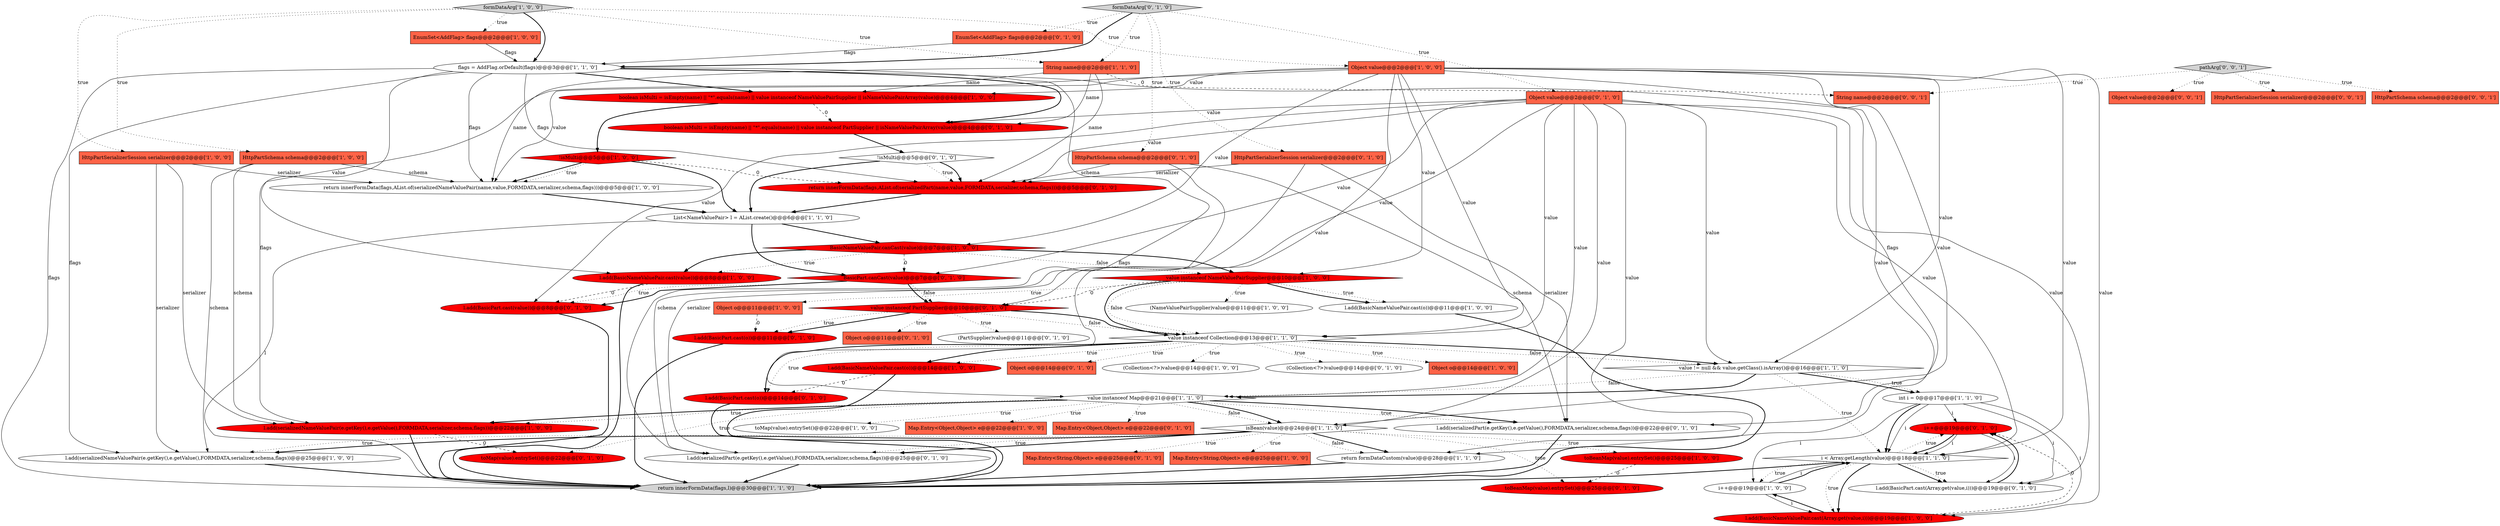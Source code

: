 digraph {
41 [style = filled, label = "Object o@@@11@@@['0', '1', '0']", fillcolor = tomato, shape = box image = "AAA0AAABBB2BBB"];
54 [style = filled, label = "l.add(BasicPart.cast(o))@@@14@@@['0', '1', '0']", fillcolor = red, shape = ellipse image = "AAA1AAABBB2BBB"];
50 [style = filled, label = "!isMulti@@@5@@@['0', '1', '0']", fillcolor = white, shape = diamond image = "AAA0AAABBB2BBB"];
30 [style = filled, label = "l.add(serializedNameValuePair(e.getKey(),e.getValue(),FORMDATA,serializer,schema,flags))@@@22@@@['1', '0', '0']", fillcolor = red, shape = ellipse image = "AAA1AAABBB1BBB"];
43 [style = filled, label = "l.add(serializedPart(e.getKey(),e.getValue(),FORMDATA,serializer,schema,flags))@@@25@@@['0', '1', '0']", fillcolor = white, shape = ellipse image = "AAA0AAABBB2BBB"];
21 [style = filled, label = "formDataArg['1', '0', '0']", fillcolor = lightgray, shape = diamond image = "AAA0AAABBB1BBB"];
48 [style = filled, label = "(Collection<?>)value@@@14@@@['0', '1', '0']", fillcolor = white, shape = ellipse image = "AAA0AAABBB2BBB"];
56 [style = filled, label = "BasicPart.canCast(value)@@@7@@@['0', '1', '0']", fillcolor = red, shape = diamond image = "AAA1AAABBB2BBB"];
36 [style = filled, label = "HttpPartSchema schema@@@2@@@['0', '1', '0']", fillcolor = tomato, shape = box image = "AAA0AAABBB2BBB"];
44 [style = filled, label = "Map.Entry<Object,Object> e@@@22@@@['0', '1', '0']", fillcolor = tomato, shape = box image = "AAA0AAABBB2BBB"];
13 [style = filled, label = "int i = 0@@@17@@@['1', '1', '0']", fillcolor = white, shape = ellipse image = "AAA0AAABBB1BBB"];
55 [style = filled, label = "HttpPartSerializerSession serializer@@@2@@@['0', '1', '0']", fillcolor = tomato, shape = box image = "AAA0AAABBB2BBB"];
14 [style = filled, label = "value instanceof Map@@@21@@@['1', '1', '0']", fillcolor = white, shape = diamond image = "AAA0AAABBB1BBB"];
12 [style = filled, label = "value instanceof Collection@@@13@@@['1', '1', '0']", fillcolor = white, shape = diamond image = "AAA0AAABBB1BBB"];
58 [style = filled, label = "i++@@@19@@@['0', '1', '0']", fillcolor = red, shape = ellipse image = "AAA1AAABBB2BBB"];
45 [style = filled, label = "l.add(BasicPart.cast(o))@@@11@@@['0', '1', '0']", fillcolor = red, shape = ellipse image = "AAA1AAABBB2BBB"];
53 [style = filled, label = "return innerFormData(flags,AList.of(serializedPart(name,value,FORMDATA,serializer,schema,flags)))@@@5@@@['0', '1', '0']", fillcolor = red, shape = ellipse image = "AAA1AAABBB2BBB"];
38 [style = filled, label = "l.add(BasicPart.cast(value))@@@8@@@['0', '1', '0']", fillcolor = red, shape = ellipse image = "AAA1AAABBB2BBB"];
11 [style = filled, label = "l.add(serializedNameValuePair(e.getKey(),e.getValue(),FORMDATA,serializer,schema,flags))@@@25@@@['1', '0', '0']", fillcolor = white, shape = ellipse image = "AAA0AAABBB1BBB"];
64 [style = filled, label = "Object value@@@2@@@['0', '0', '1']", fillcolor = tomato, shape = box image = "AAA0AAABBB3BBB"];
5 [style = filled, label = "return innerFormData(flags,AList.of(serializedNameValuePair(name,value,FORMDATA,serializer,schema,flags)))@@@5@@@['1', '0', '0']", fillcolor = white, shape = ellipse image = "AAA0AAABBB1BBB"];
24 [style = filled, label = "Object o@@@14@@@['1', '0', '0']", fillcolor = tomato, shape = box image = "AAA0AAABBB1BBB"];
62 [style = filled, label = "pathArg['0', '0', '1']", fillcolor = lightgray, shape = diamond image = "AAA0AAABBB3BBB"];
29 [style = filled, label = "i++@@@19@@@['1', '0', '0']", fillcolor = white, shape = ellipse image = "AAA0AAABBB1BBB"];
42 [style = filled, label = "(PartSupplier)value@@@11@@@['0', '1', '0']", fillcolor = white, shape = ellipse image = "AAA0AAABBB2BBB"];
32 [style = filled, label = "l.add(BasicNameValuePair.cast(Array.get(value,i)))@@@19@@@['1', '0', '0']", fillcolor = red, shape = ellipse image = "AAA1AAABBB1BBB"];
49 [style = filled, label = "Object o@@@14@@@['0', '1', '0']", fillcolor = tomato, shape = box image = "AAA0AAABBB2BBB"];
8 [style = filled, label = "l.add(BasicNameValuePair.cast(o))@@@11@@@['1', '0', '0']", fillcolor = white, shape = ellipse image = "AAA0AAABBB1BBB"];
59 [style = filled, label = "boolean isMulti = isEmpty(name) || \"*\".equals(name) || value instanceof PartSupplier || isNameValuePairArray(value)@@@4@@@['0', '1', '0']", fillcolor = red, shape = ellipse image = "AAA1AAABBB2BBB"];
17 [style = filled, label = "EnumSet<AddFlag> flags@@@2@@@['1', '0', '0']", fillcolor = tomato, shape = box image = "AAA0AAABBB1BBB"];
33 [style = filled, label = "isBean(value)@@@24@@@['1', '1', '0']", fillcolor = white, shape = diamond image = "AAA0AAABBB1BBB"];
34 [style = filled, label = "BasicNameValuePair.canCast(value)@@@7@@@['1', '0', '0']", fillcolor = red, shape = diamond image = "AAA1AAABBB1BBB"];
22 [style = filled, label = "i < Array.getLength(value)@@@18@@@['1', '1', '0']", fillcolor = white, shape = diamond image = "AAA0AAABBB1BBB"];
51 [style = filled, label = "l.add(serializedPart(e.getKey(),e.getValue(),FORMDATA,serializer,schema,flags))@@@22@@@['0', '1', '0']", fillcolor = white, shape = ellipse image = "AAA0AAABBB2BBB"];
26 [style = filled, label = "Object o@@@11@@@['1', '0', '0']", fillcolor = tomato, shape = box image = "AAA1AAABBB1BBB"];
25 [style = filled, label = "String name@@@2@@@['1', '1', '0']", fillcolor = tomato, shape = box image = "AAA0AAABBB1BBB"];
39 [style = filled, label = "value instanceof PartSupplier@@@10@@@['0', '1', '0']", fillcolor = red, shape = diamond image = "AAA1AAABBB2BBB"];
4 [style = filled, label = "flags = AddFlag.orDefault(flags)@@@3@@@['1', '1', '0']", fillcolor = white, shape = ellipse image = "AAA0AAABBB1BBB"];
3 [style = filled, label = "HttpPartSchema schema@@@2@@@['1', '0', '0']", fillcolor = tomato, shape = box image = "AAA0AAABBB1BBB"];
1 [style = filled, label = "(NameValuePairSupplier)value@@@11@@@['1', '0', '0']", fillcolor = white, shape = ellipse image = "AAA0AAABBB1BBB"];
18 [style = filled, label = "List<NameValuePair> l = AList.create()@@@6@@@['1', '1', '0']", fillcolor = white, shape = ellipse image = "AAA0AAABBB1BBB"];
15 [style = filled, label = "value instanceof NameValuePairSupplier@@@10@@@['1', '0', '0']", fillcolor = red, shape = diamond image = "AAA1AAABBB1BBB"];
2 [style = filled, label = "boolean isMulti = isEmpty(name) || \"*\".equals(name) || value instanceof NameValuePairSupplier || isNameValuePairArray(value)@@@4@@@['1', '0', '0']", fillcolor = red, shape = ellipse image = "AAA1AAABBB1BBB"];
0 [style = filled, label = "toMap(value).entrySet()@@@22@@@['1', '0', '0']", fillcolor = white, shape = ellipse image = "AAA0AAABBB1BBB"];
23 [style = filled, label = "Object value@@@2@@@['1', '0', '0']", fillcolor = tomato, shape = box image = "AAA0AAABBB1BBB"];
35 [style = filled, label = "return innerFormData(flags,l)@@@30@@@['1', '1', '0']", fillcolor = lightgray, shape = ellipse image = "AAA0AAABBB1BBB"];
27 [style = filled, label = "return formDataCustom(value)@@@28@@@['1', '1', '0']", fillcolor = white, shape = ellipse image = "AAA0AAABBB1BBB"];
31 [style = filled, label = "!isMulti@@@5@@@['1', '0', '0']", fillcolor = red, shape = diamond image = "AAA1AAABBB1BBB"];
52 [style = filled, label = "Object value@@@2@@@['0', '1', '0']", fillcolor = tomato, shape = box image = "AAA0AAABBB2BBB"];
65 [style = filled, label = "String name@@@2@@@['0', '0', '1']", fillcolor = tomato, shape = box image = "AAA0AAABBB3BBB"];
40 [style = filled, label = "Map.Entry<String,Object> e@@@25@@@['0', '1', '0']", fillcolor = tomato, shape = box image = "AAA0AAABBB2BBB"];
19 [style = filled, label = "l.add(BasicNameValuePair.cast(value))@@@8@@@['1', '0', '0']", fillcolor = red, shape = ellipse image = "AAA1AAABBB1BBB"];
46 [style = filled, label = "toBeanMap(value).entrySet()@@@25@@@['0', '1', '0']", fillcolor = red, shape = ellipse image = "AAA1AAABBB2BBB"];
10 [style = filled, label = "value != null && value.getClass().isArray()@@@16@@@['1', '1', '0']", fillcolor = white, shape = diamond image = "AAA0AAABBB1BBB"];
61 [style = filled, label = "HttpPartSerializerSession serializer@@@2@@@['0', '0', '1']", fillcolor = tomato, shape = box image = "AAA0AAABBB3BBB"];
9 [style = filled, label = "(Collection<?>)value@@@14@@@['1', '0', '0']", fillcolor = white, shape = ellipse image = "AAA0AAABBB1BBB"];
57 [style = filled, label = "formDataArg['0', '1', '0']", fillcolor = lightgray, shape = diamond image = "AAA0AAABBB2BBB"];
6 [style = filled, label = "HttpPartSerializerSession serializer@@@2@@@['1', '0', '0']", fillcolor = tomato, shape = box image = "AAA0AAABBB1BBB"];
37 [style = filled, label = "EnumSet<AddFlag> flags@@@2@@@['0', '1', '0']", fillcolor = tomato, shape = box image = "AAA0AAABBB2BBB"];
60 [style = filled, label = "toMap(value).entrySet()@@@22@@@['0', '1', '0']", fillcolor = red, shape = ellipse image = "AAA1AAABBB2BBB"];
7 [style = filled, label = "Map.Entry<String,Object> e@@@25@@@['1', '0', '0']", fillcolor = tomato, shape = box image = "AAA0AAABBB1BBB"];
20 [style = filled, label = "toBeanMap(value).entrySet()@@@25@@@['1', '0', '0']", fillcolor = red, shape = ellipse image = "AAA1AAABBB1BBB"];
16 [style = filled, label = "Map.Entry<Object,Object> e@@@22@@@['1', '0', '0']", fillcolor = tomato, shape = box image = "AAA0AAABBB1BBB"];
63 [style = filled, label = "HttpPartSchema schema@@@2@@@['0', '0', '1']", fillcolor = tomato, shape = box image = "AAA0AAABBB3BBB"];
47 [style = filled, label = "l.add(BasicPart.cast(Array.get(value,i)))@@@19@@@['0', '1', '0']", fillcolor = white, shape = ellipse image = "AAA0AAABBB2BBB"];
28 [style = filled, label = "l.add(BasicNameValuePair.cast(o))@@@14@@@['1', '0', '0']", fillcolor = red, shape = ellipse image = "AAA1AAABBB1BBB"];
29->22 [style = solid, label="i"];
3->30 [style = solid, label="schema"];
57->37 [style = dotted, label="true"];
12->10 [style = dotted, label="false"];
14->0 [style = dotted, label="true"];
6->5 [style = solid, label="serializer"];
55->43 [style = solid, label="serializer"];
57->52 [style = dotted, label="true"];
25->59 [style = solid, label="name"];
13->22 [style = solid, label="i"];
34->15 [style = bold, label=""];
4->43 [style = solid, label="flags"];
39->42 [style = dotted, label="true"];
14->51 [style = dotted, label="true"];
23->22 [style = solid, label="value"];
14->44 [style = dotted, label="true"];
4->59 [style = bold, label=""];
33->11 [style = bold, label=""];
20->46 [style = dashed, label="0"];
12->10 [style = bold, label=""];
19->38 [style = dashed, label="0"];
15->8 [style = dotted, label="true"];
22->58 [style = dotted, label="true"];
62->64 [style = dotted, label="true"];
34->56 [style = dashed, label="0"];
43->35 [style = bold, label=""];
17->4 [style = solid, label="flags"];
21->23 [style = dotted, label="true"];
22->47 [style = bold, label=""];
12->54 [style = dotted, label="true"];
13->29 [style = solid, label="i"];
23->10 [style = solid, label="value"];
34->15 [style = dotted, label="false"];
13->22 [style = bold, label=""];
58->22 [style = bold, label=""];
12->54 [style = bold, label=""];
45->35 [style = bold, label=""];
58->47 [style = solid, label="i"];
15->26 [style = dotted, label="true"];
2->31 [style = bold, label=""];
4->11 [style = solid, label="flags"];
33->11 [style = dotted, label="true"];
23->2 [style = solid, label="value"];
52->47 [style = solid, label="value"];
56->38 [style = bold, label=""];
22->29 [style = dotted, label="true"];
52->39 [style = solid, label="value"];
6->11 [style = solid, label="serializer"];
12->28 [style = bold, label=""];
14->30 [style = bold, label=""];
26->45 [style = dashed, label="0"];
34->19 [style = bold, label=""];
13->32 [style = solid, label="i"];
4->53 [style = solid, label="flags"];
10->14 [style = bold, label=""];
57->25 [style = dotted, label="true"];
57->36 [style = dotted, label="true"];
37->4 [style = solid, label="flags"];
3->5 [style = solid, label="schema"];
50->18 [style = bold, label=""];
31->5 [style = bold, label=""];
23->27 [style = solid, label="value"];
23->34 [style = solid, label="value"];
31->5 [style = dotted, label="true"];
55->51 [style = solid, label="serializer"];
33->40 [style = dotted, label="true"];
52->14 [style = solid, label="value"];
22->32 [style = bold, label=""];
39->45 [style = bold, label=""];
62->61 [style = dotted, label="true"];
18->56 [style = bold, label=""];
21->17 [style = dotted, label="true"];
4->2 [style = bold, label=""];
23->33 [style = solid, label="value"];
56->38 [style = dotted, label="true"];
51->35 [style = bold, label=""];
33->27 [style = bold, label=""];
23->32 [style = solid, label="value"];
47->58 [style = bold, label=""];
28->35 [style = bold, label=""];
13->58 [style = solid, label="i"];
36->51 [style = solid, label="schema"];
36->43 [style = solid, label="schema"];
25->5 [style = solid, label="name"];
15->12 [style = dotted, label="false"];
39->12 [style = bold, label=""];
52->53 [style = solid, label="value"];
2->59 [style = dashed, label="0"];
52->59 [style = solid, label="value"];
25->2 [style = solid, label="name"];
15->12 [style = bold, label=""];
38->35 [style = bold, label=""];
22->32 [style = dotted, label="true"];
21->4 [style = bold, label=""];
21->6 [style = dotted, label="true"];
59->50 [style = bold, label=""];
54->35 [style = bold, label=""];
28->54 [style = dashed, label="0"];
56->39 [style = dotted, label="false"];
62->63 [style = dotted, label="true"];
58->22 [style = solid, label="i"];
18->34 [style = bold, label=""];
23->12 [style = solid, label="value"];
52->38 [style = solid, label="value"];
12->49 [style = dotted, label="true"];
5->18 [style = bold, label=""];
8->35 [style = bold, label=""];
62->65 [style = dotted, label="true"];
27->35 [style = bold, label=""];
14->33 [style = dotted, label="false"];
52->10 [style = solid, label="value"];
18->35 [style = solid, label="l"];
14->16 [style = dotted, label="true"];
14->30 [style = dotted, label="true"];
21->25 [style = dotted, label="true"];
50->53 [style = dotted, label="true"];
14->60 [style = dotted, label="true"];
31->53 [style = dashed, label="0"];
52->33 [style = solid, label="value"];
32->58 [style = dashed, label="0"];
30->35 [style = bold, label=""];
25->53 [style = solid, label="name"];
10->13 [style = bold, label=""];
4->35 [style = solid, label="flags"];
10->13 [style = dotted, label="true"];
6->30 [style = solid, label="serializer"];
19->35 [style = bold, label=""];
33->43 [style = bold, label=""];
12->24 [style = dotted, label="true"];
56->39 [style = bold, label=""];
21->3 [style = dotted, label="true"];
15->39 [style = dashed, label="0"];
33->46 [style = dotted, label="true"];
22->35 [style = bold, label=""];
33->27 [style = dotted, label="false"];
39->45 [style = dotted, label="true"];
15->8 [style = bold, label=""];
4->51 [style = solid, label="flags"];
39->12 [style = dotted, label="false"];
57->4 [style = bold, label=""];
33->7 [style = dotted, label="true"];
52->12 [style = solid, label="value"];
4->5 [style = solid, label="flags"];
29->32 [style = solid, label="i"];
53->18 [style = bold, label=""];
33->43 [style = dotted, label="true"];
36->53 [style = solid, label="schema"];
22->47 [style = dotted, label="true"];
14->51 [style = bold, label=""];
10->14 [style = dotted, label="false"];
3->11 [style = solid, label="schema"];
31->18 [style = bold, label=""];
30->60 [style = dashed, label="0"];
52->22 [style = solid, label="value"];
23->5 [style = solid, label="value"];
11->35 [style = bold, label=""];
14->33 [style = bold, label=""];
25->65 [style = dashed, label="0"];
12->48 [style = dotted, label="true"];
33->20 [style = dotted, label="true"];
12->28 [style = dotted, label="true"];
32->29 [style = bold, label=""];
57->55 [style = dotted, label="true"];
52->56 [style = solid, label="value"];
23->19 [style = solid, label="value"];
55->53 [style = solid, label="serializer"];
13->47 [style = solid, label="i"];
15->1 [style = dotted, label="true"];
39->41 [style = dotted, label="true"];
23->15 [style = solid, label="value"];
10->22 [style = dotted, label="true"];
29->22 [style = bold, label=""];
4->30 [style = solid, label="flags"];
52->27 [style = solid, label="value"];
12->9 [style = dotted, label="true"];
50->53 [style = bold, label=""];
34->19 [style = dotted, label="true"];
23->14 [style = solid, label="value"];
}
